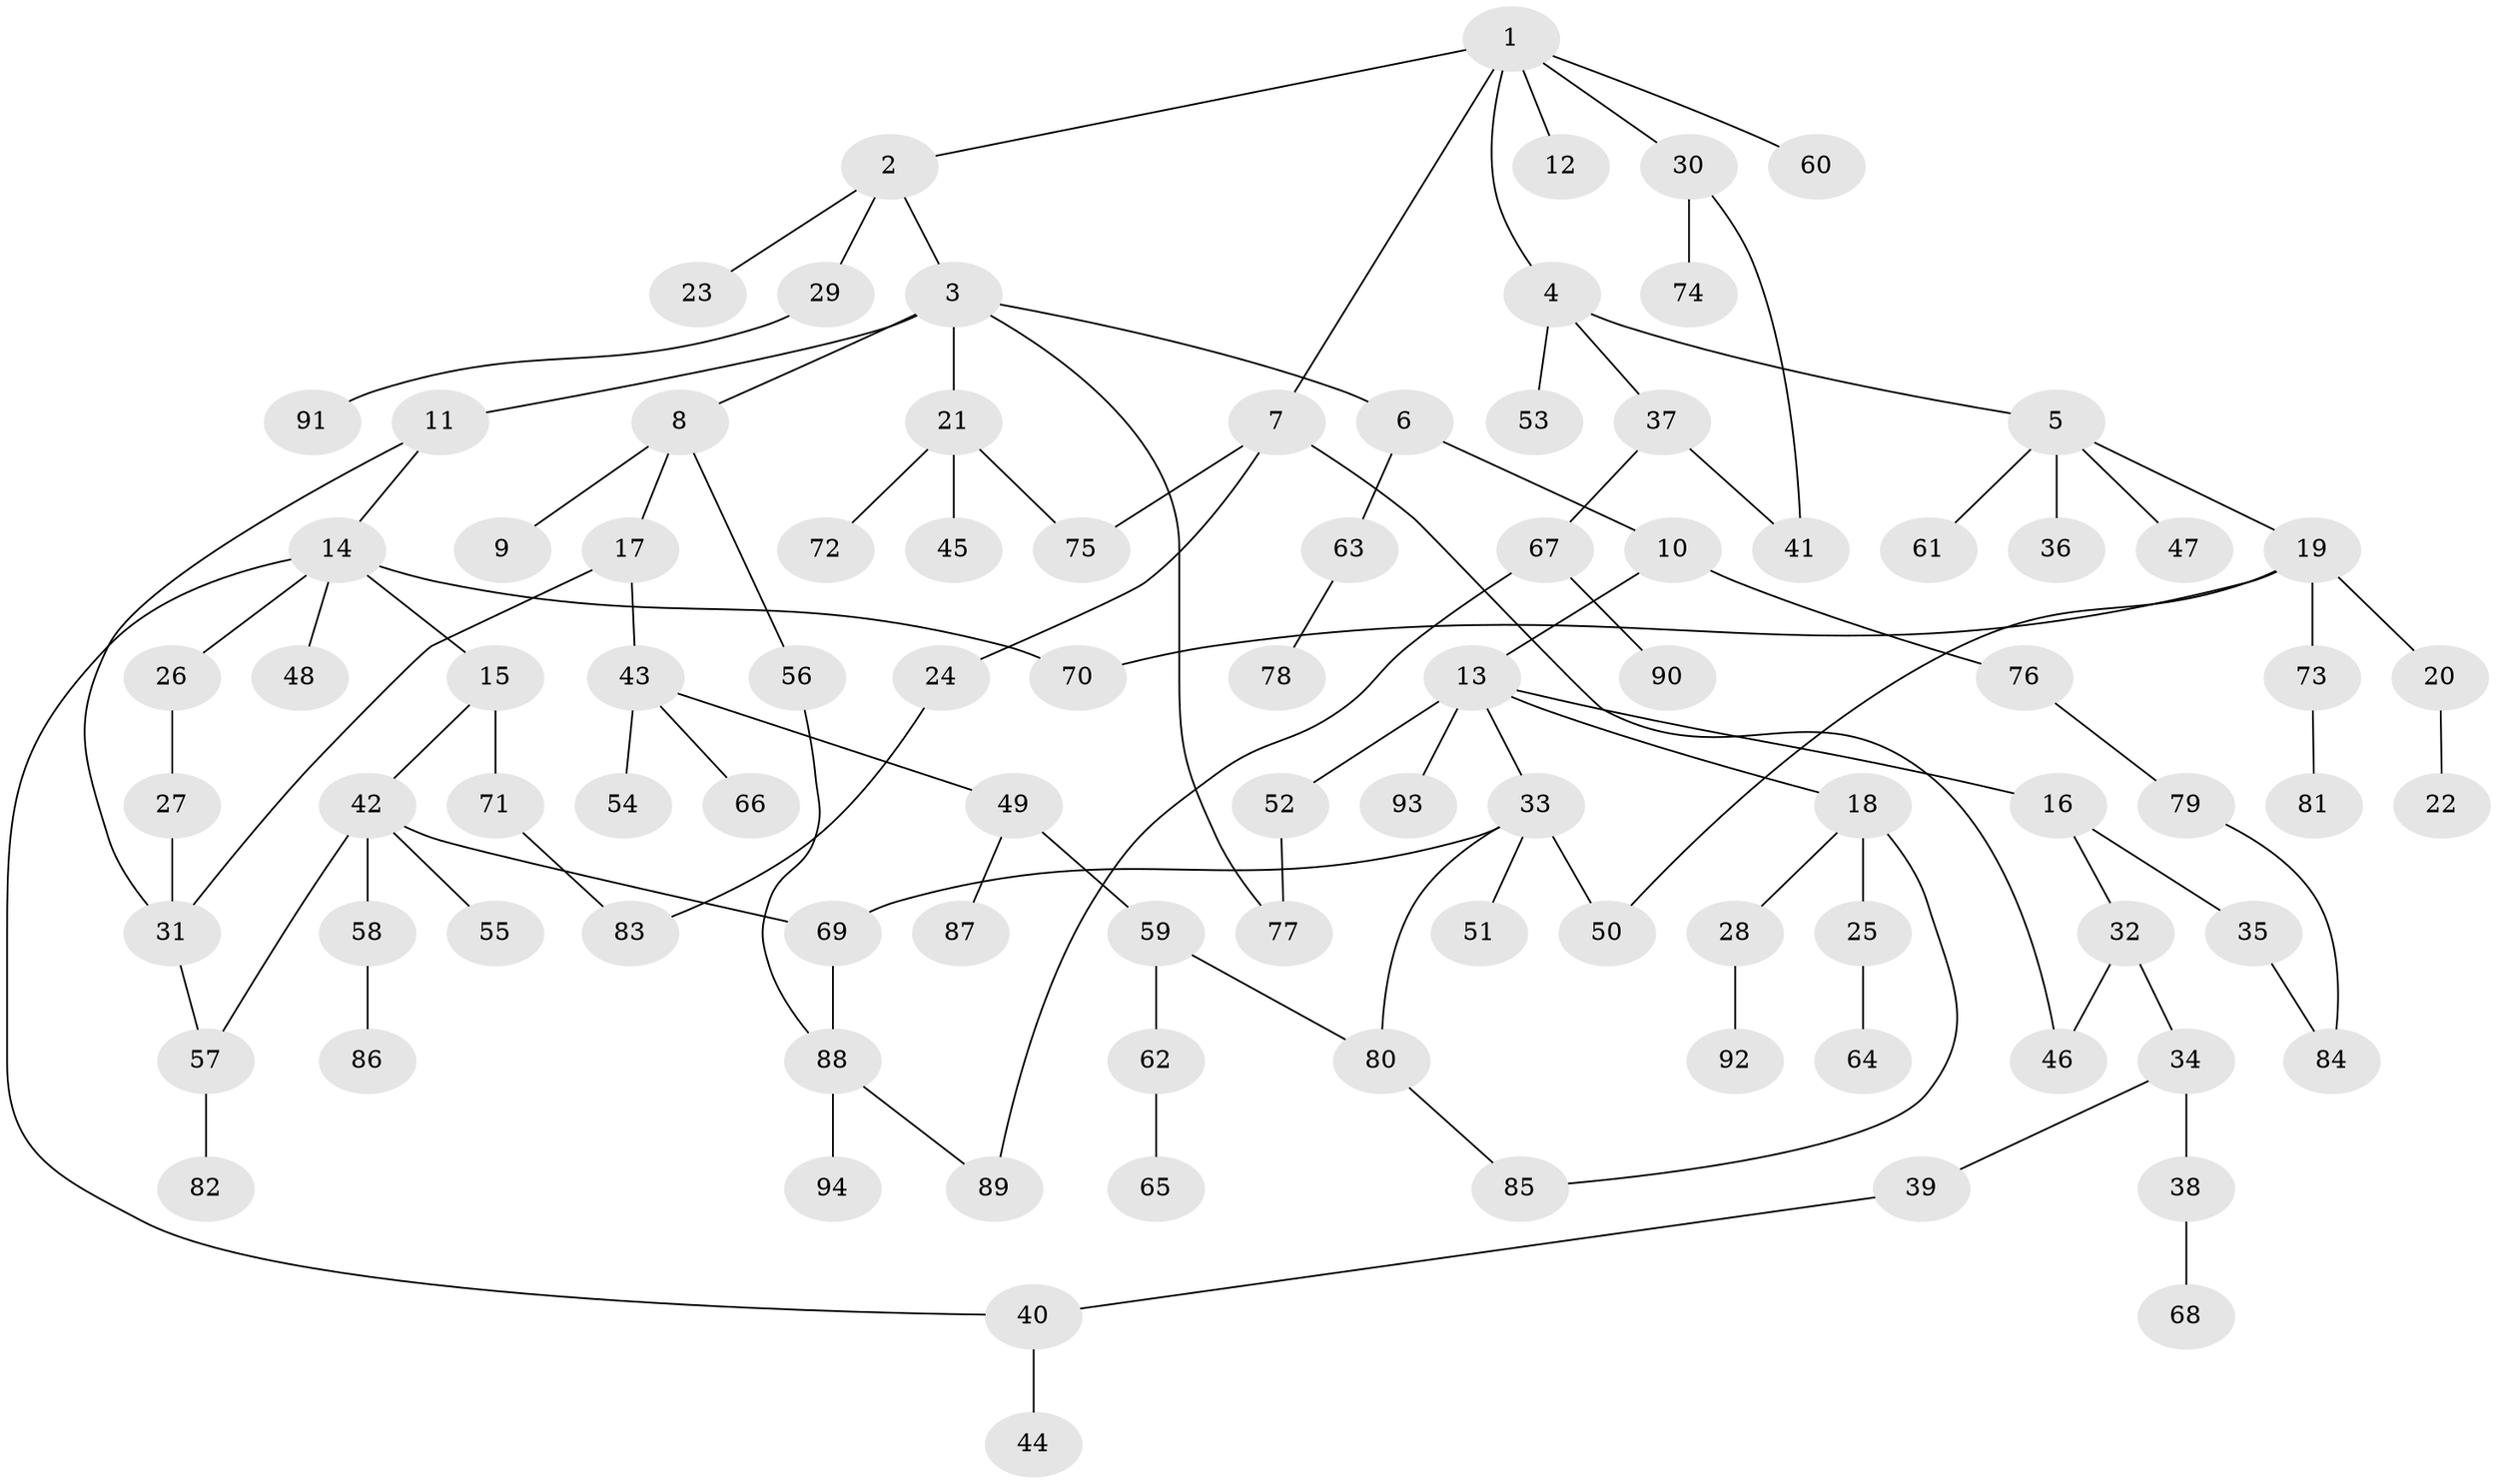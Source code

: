 // coarse degree distribution, {1: 0.5357142857142857, 2: 0.17857142857142858, 4: 0.03571428571428571, 5: 0.03571428571428571, 12: 0.03571428571428571, 3: 0.10714285714285714, 7: 0.03571428571428571, 6: 0.03571428571428571}
// Generated by graph-tools (version 1.1) at 2025/45/03/04/25 21:45:01]
// undirected, 94 vertices, 110 edges
graph export_dot {
graph [start="1"]
  node [color=gray90,style=filled];
  1;
  2;
  3;
  4;
  5;
  6;
  7;
  8;
  9;
  10;
  11;
  12;
  13;
  14;
  15;
  16;
  17;
  18;
  19;
  20;
  21;
  22;
  23;
  24;
  25;
  26;
  27;
  28;
  29;
  30;
  31;
  32;
  33;
  34;
  35;
  36;
  37;
  38;
  39;
  40;
  41;
  42;
  43;
  44;
  45;
  46;
  47;
  48;
  49;
  50;
  51;
  52;
  53;
  54;
  55;
  56;
  57;
  58;
  59;
  60;
  61;
  62;
  63;
  64;
  65;
  66;
  67;
  68;
  69;
  70;
  71;
  72;
  73;
  74;
  75;
  76;
  77;
  78;
  79;
  80;
  81;
  82;
  83;
  84;
  85;
  86;
  87;
  88;
  89;
  90;
  91;
  92;
  93;
  94;
  1 -- 2;
  1 -- 4;
  1 -- 7;
  1 -- 12;
  1 -- 30;
  1 -- 60;
  2 -- 3;
  2 -- 23;
  2 -- 29;
  3 -- 6;
  3 -- 8;
  3 -- 11;
  3 -- 21;
  3 -- 77;
  4 -- 5;
  4 -- 37;
  4 -- 53;
  5 -- 19;
  5 -- 36;
  5 -- 47;
  5 -- 61;
  6 -- 10;
  6 -- 63;
  7 -- 24;
  7 -- 75;
  7 -- 46;
  8 -- 9;
  8 -- 17;
  8 -- 56;
  10 -- 13;
  10 -- 76;
  11 -- 14;
  11 -- 31;
  13 -- 16;
  13 -- 18;
  13 -- 33;
  13 -- 52;
  13 -- 93;
  14 -- 15;
  14 -- 26;
  14 -- 48;
  14 -- 70;
  14 -- 40;
  15 -- 42;
  15 -- 71;
  16 -- 32;
  16 -- 35;
  17 -- 43;
  17 -- 31;
  18 -- 25;
  18 -- 28;
  18 -- 85;
  19 -- 20;
  19 -- 50;
  19 -- 73;
  19 -- 70;
  20 -- 22;
  21 -- 45;
  21 -- 72;
  21 -- 75;
  24 -- 83;
  25 -- 64;
  26 -- 27;
  27 -- 31;
  28 -- 92;
  29 -- 91;
  30 -- 41;
  30 -- 74;
  31 -- 57;
  32 -- 34;
  32 -- 46;
  33 -- 51;
  33 -- 69;
  33 -- 80;
  33 -- 50;
  34 -- 38;
  34 -- 39;
  35 -- 84;
  37 -- 67;
  37 -- 41;
  38 -- 68;
  39 -- 40;
  40 -- 44;
  42 -- 55;
  42 -- 58;
  42 -- 69;
  42 -- 57;
  43 -- 49;
  43 -- 54;
  43 -- 66;
  49 -- 59;
  49 -- 87;
  52 -- 77;
  56 -- 88;
  57 -- 82;
  58 -- 86;
  59 -- 62;
  59 -- 80;
  62 -- 65;
  63 -- 78;
  67 -- 90;
  67 -- 89;
  69 -- 88;
  71 -- 83;
  73 -- 81;
  76 -- 79;
  79 -- 84;
  80 -- 85;
  88 -- 89;
  88 -- 94;
}
